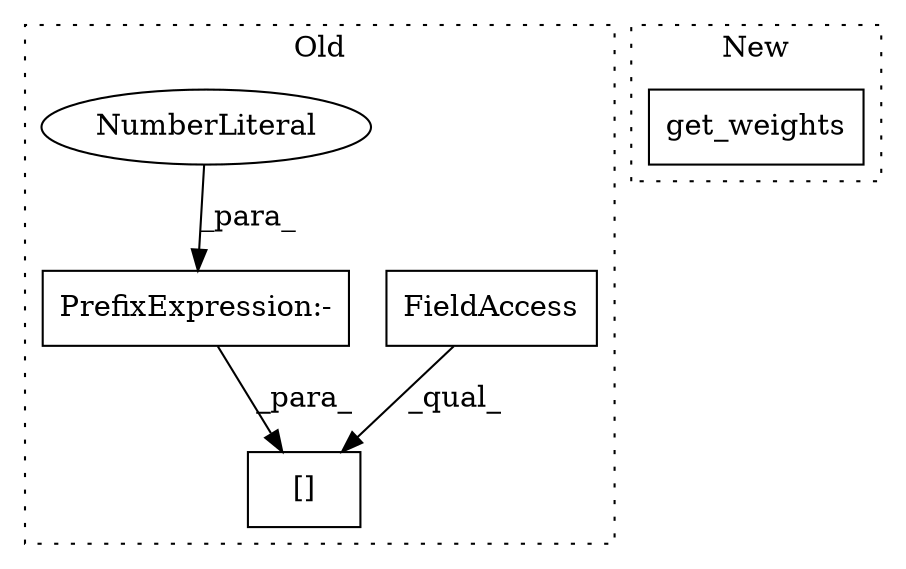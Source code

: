 digraph G {
subgraph cluster0 {
1 [label="[]" a="2" s="1407,1431" l="22,1" shape="box"];
3 [label="FieldAccess" a="22" s="1407" l="21" shape="box"];
4 [label="PrefixExpression:-" a="38" s="1429" l="1" shape="box"];
5 [label="NumberLiteral" a="34" s="1430" l="1" shape="ellipse"];
label = "Old";
style="dotted";
}
subgraph cluster1 {
2 [label="get_weights" a="32" s="1415,1443" l="12,1" shape="box"];
label = "New";
style="dotted";
}
3 -> 1 [label="_qual_"];
4 -> 1 [label="_para_"];
5 -> 4 [label="_para_"];
}